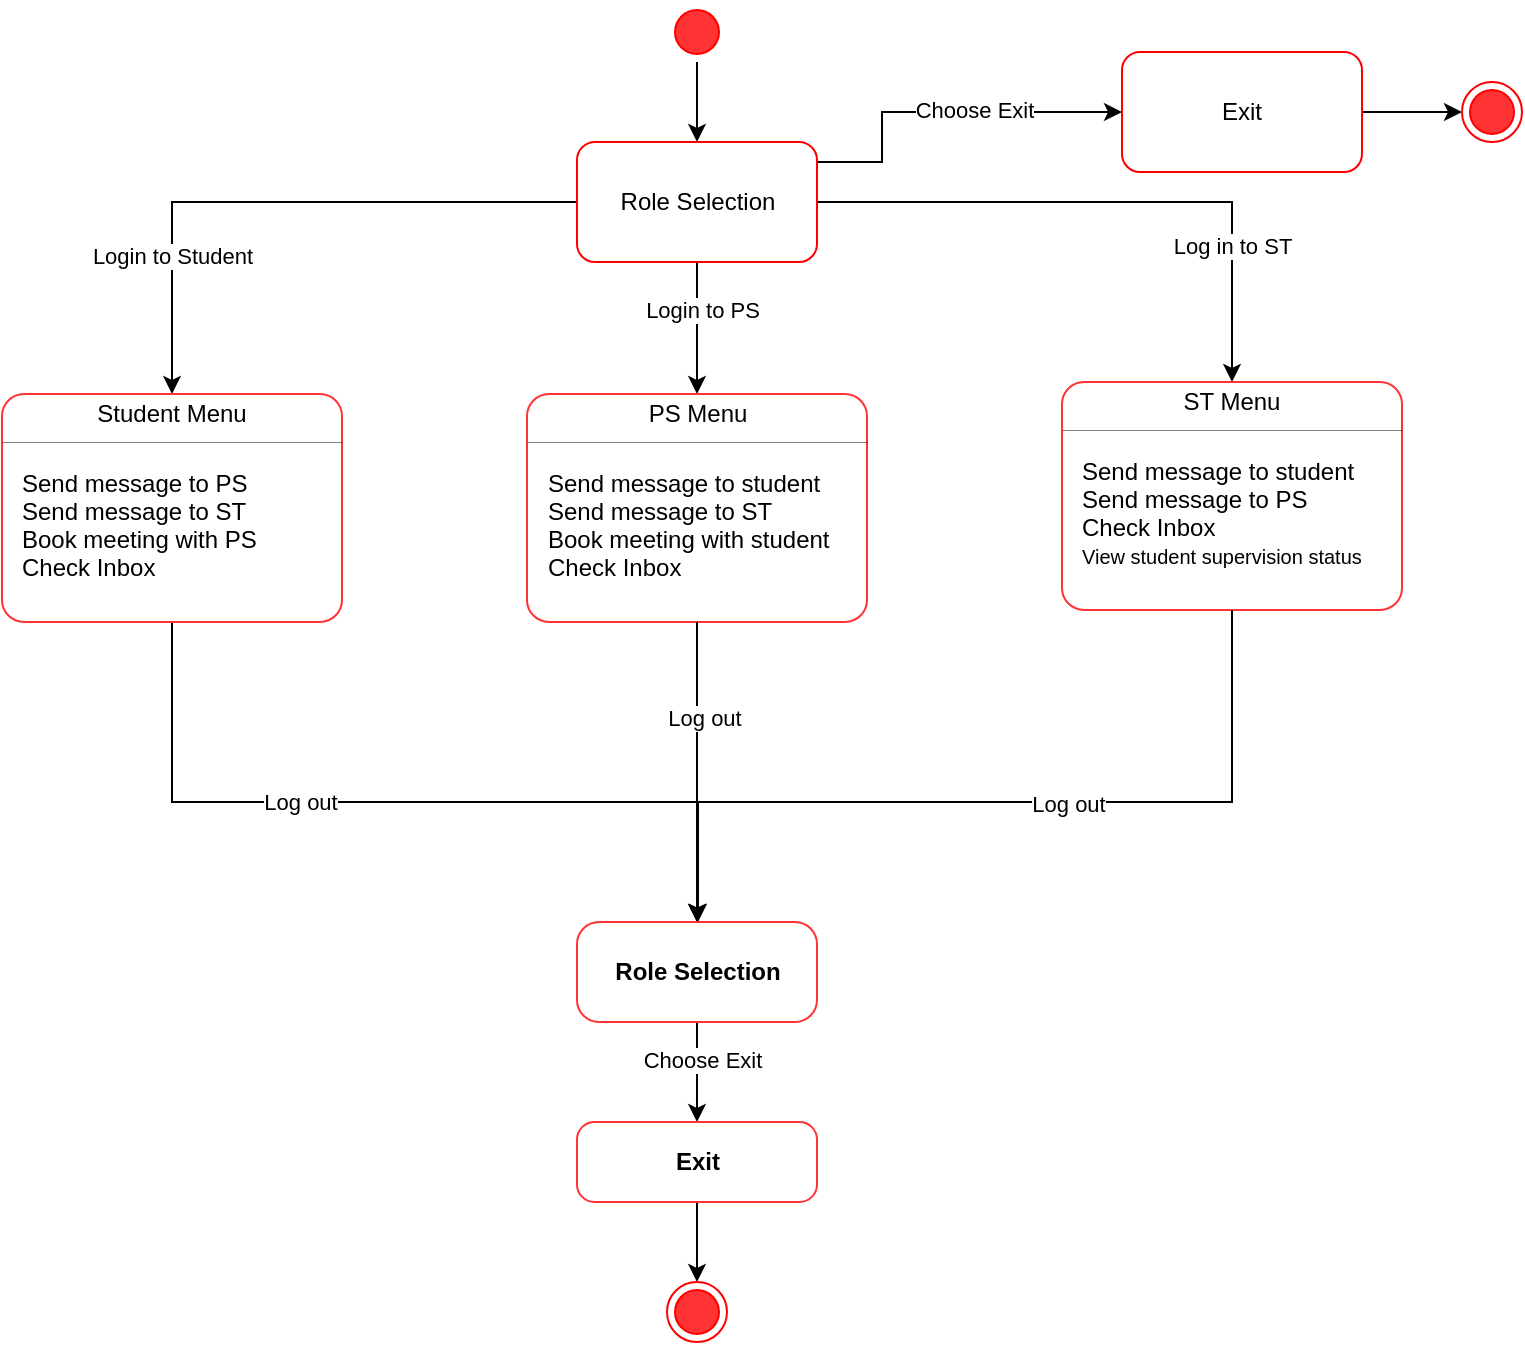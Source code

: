 <mxfile version="25.0.1">
  <diagram name="Page-1" id="2WJPUagvzhyku301FSlA">
    <mxGraphModel dx="1194" dy="535" grid="1" gridSize="10" guides="1" tooltips="1" connect="1" arrows="1" fold="1" page="1" pageScale="1" pageWidth="850" pageHeight="1100" math="0" shadow="0">
      <root>
        <mxCell id="0" />
        <mxCell id="1" parent="0" />
        <mxCell id="kcwCu-PbDwrAhVlw852H-23" value="" style="edgeStyle=orthogonalEdgeStyle;rounded=0;orthogonalLoop=1;jettySize=auto;html=1;" parent="1" source="kcwCu-PbDwrAhVlw852H-5" target="kcwCu-PbDwrAhVlw852H-22" edge="1">
          <mxGeometry relative="1" as="geometry" />
        </mxCell>
        <mxCell id="kcwCu-PbDwrAhVlw852H-5" value="" style="ellipse;html=1;shape=startState;fillColor=#FF3333;strokeColor=#ff0000;" parent="1" vertex="1">
          <mxGeometry x="352.5" y="10" width="30" height="30" as="geometry" />
        </mxCell>
        <mxCell id="kcwCu-PbDwrAhVlw852H-25" value="" style="edgeStyle=orthogonalEdgeStyle;rounded=0;orthogonalLoop=1;jettySize=auto;html=1;entryX=0.5;entryY=0;entryDx=0;entryDy=0;" parent="1" source="kcwCu-PbDwrAhVlw852H-22" target="kcwCu-PbDwrAhVlw852H-49" edge="1">
          <mxGeometry relative="1" as="geometry">
            <mxPoint x="210" y="180" as="targetPoint" />
          </mxGeometry>
        </mxCell>
        <mxCell id="kcwCu-PbDwrAhVlw852H-81" value="Login to Student" style="edgeLabel;html=1;align=center;verticalAlign=middle;resizable=0;points=[];" parent="kcwCu-PbDwrAhVlw852H-25" vertex="1" connectable="0">
          <mxGeometry x="0.531" relative="1" as="geometry">
            <mxPoint y="1" as="offset" />
          </mxGeometry>
        </mxCell>
        <mxCell id="kcwCu-PbDwrAhVlw852H-27" value="" style="edgeStyle=orthogonalEdgeStyle;rounded=0;orthogonalLoop=1;jettySize=auto;html=1;entryX=0.5;entryY=0;entryDx=0;entryDy=0;" parent="1" source="kcwCu-PbDwrAhVlw852H-22" target="kcwCu-PbDwrAhVlw852H-61" edge="1">
          <mxGeometry relative="1" as="geometry">
            <mxPoint x="367.5" y="180" as="targetPoint" />
          </mxGeometry>
        </mxCell>
        <mxCell id="kcwCu-PbDwrAhVlw852H-78" value="Login to PS" style="edgeLabel;html=1;align=center;verticalAlign=middle;resizable=0;points=[];" parent="kcwCu-PbDwrAhVlw852H-27" vertex="1" connectable="0">
          <mxGeometry x="-0.292" y="2" relative="1" as="geometry">
            <mxPoint as="offset" />
          </mxGeometry>
        </mxCell>
        <mxCell id="kcwCu-PbDwrAhVlw852H-34" value="" style="edgeStyle=orthogonalEdgeStyle;rounded=0;orthogonalLoop=1;jettySize=auto;html=1;entryX=0.5;entryY=0;entryDx=0;entryDy=0;" parent="1" source="kcwCu-PbDwrAhVlw852H-22" target="kcwCu-PbDwrAhVlw852H-70" edge="1">
          <mxGeometry x="0.004" relative="1" as="geometry">
            <mxPoint x="530" y="180" as="targetPoint" />
            <mxPoint as="offset" />
          </mxGeometry>
        </mxCell>
        <mxCell id="zp_hh6rIXvq5JmuqpKk7-2" value="Log in to ST" style="edgeLabel;html=1;align=center;verticalAlign=middle;resizable=0;points=[];" vertex="1" connectable="0" parent="kcwCu-PbDwrAhVlw852H-34">
          <mxGeometry x="0.536" relative="1" as="geometry">
            <mxPoint y="1" as="offset" />
          </mxGeometry>
        </mxCell>
        <mxCell id="kcwCu-PbDwrAhVlw852H-36" value="" style="edgeStyle=orthogonalEdgeStyle;rounded=0;orthogonalLoop=1;jettySize=auto;html=1;" parent="1" source="kcwCu-PbDwrAhVlw852H-22" target="kcwCu-PbDwrAhVlw852H-35" edge="1">
          <mxGeometry relative="1" as="geometry">
            <Array as="points">
              <mxPoint x="460" y="90" />
              <mxPoint x="460" y="65" />
            </Array>
          </mxGeometry>
        </mxCell>
        <mxCell id="zp_hh6rIXvq5JmuqpKk7-5" value="Choose Exit" style="edgeLabel;html=1;align=center;verticalAlign=middle;resizable=0;points=[];" vertex="1" connectable="0" parent="kcwCu-PbDwrAhVlw852H-36">
          <mxGeometry x="0.155" y="1" relative="1" as="geometry">
            <mxPoint x="1" as="offset" />
          </mxGeometry>
        </mxCell>
        <mxCell id="kcwCu-PbDwrAhVlw852H-22" value="Role Selection" style="rounded=1;whiteSpace=wrap;html=1;fillColor=#FFFFFF;strokeColor=#ff0000;" parent="1" vertex="1">
          <mxGeometry x="307.5" y="80" width="120" height="60" as="geometry" />
        </mxCell>
        <mxCell id="kcwCu-PbDwrAhVlw852H-41" value="" style="edgeStyle=orthogonalEdgeStyle;rounded=0;orthogonalLoop=1;jettySize=auto;html=1;entryX=0;entryY=0.5;entryDx=0;entryDy=0;" parent="1" source="kcwCu-PbDwrAhVlw852H-35" target="kcwCu-PbDwrAhVlw852H-92" edge="1">
          <mxGeometry relative="1" as="geometry">
            <mxPoint x="760" y="80" as="targetPoint" />
          </mxGeometry>
        </mxCell>
        <mxCell id="kcwCu-PbDwrAhVlw852H-35" value="Exit" style="rounded=1;whiteSpace=wrap;html=1;fillColor=#FFFFFF;strokeColor=#ff0000;" parent="1" vertex="1">
          <mxGeometry x="580" y="35" width="120" height="60" as="geometry" />
        </mxCell>
        <mxCell id="kcwCu-PbDwrAhVlw852H-85" value="" style="edgeStyle=orthogonalEdgeStyle;rounded=0;orthogonalLoop=1;jettySize=auto;html=1;entryX=0.5;entryY=0;entryDx=0;entryDy=0;" parent="1" source="kcwCu-PbDwrAhVlw852H-48" target="kcwCu-PbDwrAhVlw852H-90" edge="1">
          <mxGeometry relative="1" as="geometry">
            <mxPoint x="135" y="470" as="targetPoint" />
            <Array as="points">
              <mxPoint x="368" y="410" />
            </Array>
          </mxGeometry>
        </mxCell>
        <mxCell id="kcwCu-PbDwrAhVlw852H-102" value="Log out" style="edgeLabel;html=1;align=center;verticalAlign=middle;resizable=0;points=[];" parent="kcwCu-PbDwrAhVlw852H-85" vertex="1" connectable="0">
          <mxGeometry x="-0.253" relative="1" as="geometry">
            <mxPoint as="offset" />
          </mxGeometry>
        </mxCell>
        <mxCell id="kcwCu-PbDwrAhVlw852H-48" value="" style="fontStyle=1;align=center;verticalAlign=middle;childLayout=stackLayout;horizontal=1;horizontalStack=0;resizeParent=1;resizeParentMax=0;resizeLast=0;marginBottom=0;rounded=1;absoluteArcSize=1;arcSize=22;strokeColor=#FF3333;" parent="1" vertex="1">
          <mxGeometry x="20" y="206" width="170" height="114" as="geometry" />
        </mxCell>
        <mxCell id="kcwCu-PbDwrAhVlw852H-49" value="Student Menu" style="html=1;align=center;spacing=0;verticalAlign=middle;strokeColor=none;fillColor=none;whiteSpace=wrap;" parent="kcwCu-PbDwrAhVlw852H-48" vertex="1">
          <mxGeometry width="170" height="20" as="geometry" />
        </mxCell>
        <mxCell id="kcwCu-PbDwrAhVlw852H-50" value="" style="line;strokeWidth=0.25;fillColor=none;align=left;verticalAlign=middle;spacingTop=-1;spacingLeft=3;spacingRight=3;rotatable=0;labelPosition=right;points=[];portConstraint=eastwest;" parent="kcwCu-PbDwrAhVlw852H-48" vertex="1">
          <mxGeometry y="20" width="170" height="8" as="geometry" />
        </mxCell>
        <mxCell id="kcwCu-PbDwrAhVlw852H-51" value="" style="html=1;align=left;spacing=0;spacingLeft=10;verticalAlign=middle;strokeColor=none;fillColor=none;whiteSpace=wrap;" parent="kcwCu-PbDwrAhVlw852H-48" vertex="1">
          <mxGeometry y="28" width="170" height="10" as="geometry" />
        </mxCell>
        <mxCell id="kcwCu-PbDwrAhVlw852H-52" value="Send message to PS" style="html=1;align=left;spacing=0;spacingLeft=10;verticalAlign=middle;strokeColor=none;fillColor=none;whiteSpace=wrap;" parent="kcwCu-PbDwrAhVlw852H-48" vertex="1">
          <mxGeometry y="38" width="170" height="14" as="geometry" />
        </mxCell>
        <mxCell id="kcwCu-PbDwrAhVlw852H-53" value="Send message to ST" style="html=1;align=left;spacing=0;spacingLeft=10;verticalAlign=middle;strokeColor=none;fillColor=none;whiteSpace=wrap;" parent="kcwCu-PbDwrAhVlw852H-48" vertex="1">
          <mxGeometry y="52" width="170" height="14" as="geometry" />
        </mxCell>
        <mxCell id="kcwCu-PbDwrAhVlw852H-54" value="Book meeting with PS" style="html=1;align=left;spacingLeft=10;spacing=0;verticalAlign=middle;strokeColor=none;fillColor=none;whiteSpace=wrap;" parent="kcwCu-PbDwrAhVlw852H-48" vertex="1">
          <mxGeometry y="66" width="170" height="14" as="geometry" />
        </mxCell>
        <mxCell id="kcwCu-PbDwrAhVlw852H-59" value="Check Inbox" style="html=1;align=left;spacingLeft=10;spacing=0;verticalAlign=middle;strokeColor=none;fillColor=none;whiteSpace=wrap;" parent="kcwCu-PbDwrAhVlw852H-48" vertex="1">
          <mxGeometry y="80" width="170" height="14" as="geometry" />
        </mxCell>
        <mxCell id="kcwCu-PbDwrAhVlw852H-55" value="" style="html=1;align=left;spacing=0;spacingLeft=10;verticalAlign=middle;strokeColor=none;fillColor=none;whiteSpace=wrap;" parent="kcwCu-PbDwrAhVlw852H-48" vertex="1">
          <mxGeometry y="94" width="170" height="20" as="geometry" />
        </mxCell>
        <mxCell id="kcwCu-PbDwrAhVlw852H-60" value="" style="fontStyle=1;align=center;verticalAlign=middle;childLayout=stackLayout;horizontal=1;horizontalStack=0;resizeParent=1;resizeParentMax=0;resizeLast=0;marginBottom=0;rounded=1;absoluteArcSize=1;arcSize=22;strokeColor=#FF3333;" parent="1" vertex="1">
          <mxGeometry x="282.5" y="206" width="170" height="114" as="geometry" />
        </mxCell>
        <mxCell id="kcwCu-PbDwrAhVlw852H-61" value="PS Menu" style="html=1;align=center;spacing=0;verticalAlign=middle;strokeColor=none;fillColor=none;whiteSpace=wrap;" parent="kcwCu-PbDwrAhVlw852H-60" vertex="1">
          <mxGeometry width="170" height="20" as="geometry" />
        </mxCell>
        <mxCell id="kcwCu-PbDwrAhVlw852H-62" value="" style="line;strokeWidth=0.25;fillColor=none;align=left;verticalAlign=middle;spacingTop=-1;spacingLeft=3;spacingRight=3;rotatable=0;labelPosition=right;points=[];portConstraint=eastwest;" parent="kcwCu-PbDwrAhVlw852H-60" vertex="1">
          <mxGeometry y="20" width="170" height="8" as="geometry" />
        </mxCell>
        <mxCell id="kcwCu-PbDwrAhVlw852H-63" value="" style="html=1;align=left;spacing=0;spacingLeft=10;verticalAlign=middle;strokeColor=none;fillColor=none;whiteSpace=wrap;" parent="kcwCu-PbDwrAhVlw852H-60" vertex="1">
          <mxGeometry y="28" width="170" height="10" as="geometry" />
        </mxCell>
        <mxCell id="kcwCu-PbDwrAhVlw852H-64" value="Send message to student" style="html=1;align=left;spacing=0;spacingLeft=10;verticalAlign=middle;strokeColor=none;fillColor=none;whiteSpace=wrap;" parent="kcwCu-PbDwrAhVlw852H-60" vertex="1">
          <mxGeometry y="38" width="170" height="14" as="geometry" />
        </mxCell>
        <mxCell id="kcwCu-PbDwrAhVlw852H-65" value="Send message to ST" style="html=1;align=left;spacing=0;spacingLeft=10;verticalAlign=middle;strokeColor=none;fillColor=none;whiteSpace=wrap;" parent="kcwCu-PbDwrAhVlw852H-60" vertex="1">
          <mxGeometry y="52" width="170" height="14" as="geometry" />
        </mxCell>
        <mxCell id="kcwCu-PbDwrAhVlw852H-66" value="Book meeting with student" style="html=1;align=left;spacingLeft=10;spacing=0;verticalAlign=middle;strokeColor=none;fillColor=none;whiteSpace=wrap;" parent="kcwCu-PbDwrAhVlw852H-60" vertex="1">
          <mxGeometry y="66" width="170" height="14" as="geometry" />
        </mxCell>
        <mxCell id="kcwCu-PbDwrAhVlw852H-67" value="Check Inbox" style="html=1;align=left;spacingLeft=10;spacing=0;verticalAlign=middle;strokeColor=none;fillColor=none;whiteSpace=wrap;" parent="kcwCu-PbDwrAhVlw852H-60" vertex="1">
          <mxGeometry y="80" width="170" height="14" as="geometry" />
        </mxCell>
        <mxCell id="kcwCu-PbDwrAhVlw852H-68" value="" style="html=1;align=left;spacing=0;spacingLeft=10;verticalAlign=middle;strokeColor=none;fillColor=none;whiteSpace=wrap;" parent="kcwCu-PbDwrAhVlw852H-60" vertex="1">
          <mxGeometry y="94" width="170" height="20" as="geometry" />
        </mxCell>
        <mxCell id="kcwCu-PbDwrAhVlw852H-69" value="" style="fontStyle=1;align=center;verticalAlign=middle;childLayout=stackLayout;horizontal=1;horizontalStack=0;resizeParent=1;resizeParentMax=0;resizeLast=0;marginBottom=0;rounded=1;absoluteArcSize=1;arcSize=22;strokeColor=#FF3333;" parent="1" vertex="1">
          <mxGeometry x="550" y="200" width="170" height="114" as="geometry" />
        </mxCell>
        <mxCell id="kcwCu-PbDwrAhVlw852H-70" value="ST Menu" style="html=1;align=center;spacing=0;verticalAlign=middle;strokeColor=none;fillColor=none;whiteSpace=wrap;" parent="kcwCu-PbDwrAhVlw852H-69" vertex="1">
          <mxGeometry width="170" height="20" as="geometry" />
        </mxCell>
        <mxCell id="kcwCu-PbDwrAhVlw852H-71" value="" style="line;strokeWidth=0.25;fillColor=none;align=left;verticalAlign=middle;spacingTop=-1;spacingLeft=3;spacingRight=3;rotatable=0;labelPosition=right;points=[];portConstraint=eastwest;" parent="kcwCu-PbDwrAhVlw852H-69" vertex="1">
          <mxGeometry y="20" width="170" height="8" as="geometry" />
        </mxCell>
        <mxCell id="kcwCu-PbDwrAhVlw852H-72" value="" style="html=1;align=left;spacing=0;spacingLeft=10;verticalAlign=middle;strokeColor=none;fillColor=none;whiteSpace=wrap;" parent="kcwCu-PbDwrAhVlw852H-69" vertex="1">
          <mxGeometry y="28" width="170" height="10" as="geometry" />
        </mxCell>
        <mxCell id="kcwCu-PbDwrAhVlw852H-73" value="Send message to student" style="html=1;align=left;spacing=0;spacingLeft=10;verticalAlign=middle;strokeColor=none;fillColor=none;whiteSpace=wrap;" parent="kcwCu-PbDwrAhVlw852H-69" vertex="1">
          <mxGeometry y="38" width="170" height="14" as="geometry" />
        </mxCell>
        <mxCell id="kcwCu-PbDwrAhVlw852H-74" value="Send message to PS" style="html=1;align=left;spacing=0;spacingLeft=10;verticalAlign=middle;strokeColor=none;fillColor=none;whiteSpace=wrap;" parent="kcwCu-PbDwrAhVlw852H-69" vertex="1">
          <mxGeometry y="52" width="170" height="14" as="geometry" />
        </mxCell>
        <mxCell id="kcwCu-PbDwrAhVlw852H-75" value="Check Inbox" style="html=1;align=left;spacingLeft=10;spacing=0;verticalAlign=middle;strokeColor=none;fillColor=none;whiteSpace=wrap;" parent="kcwCu-PbDwrAhVlw852H-69" vertex="1">
          <mxGeometry y="66" width="170" height="14" as="geometry" />
        </mxCell>
        <mxCell id="kcwCu-PbDwrAhVlw852H-76" value="&lt;font style=&quot;font-size: 10px;&quot;&gt;View student supervision status&lt;/font&gt;" style="html=1;align=left;spacingLeft=10;spacing=0;verticalAlign=middle;strokeColor=none;fillColor=none;whiteSpace=wrap;" parent="kcwCu-PbDwrAhVlw852H-69" vertex="1">
          <mxGeometry y="80" width="170" height="14" as="geometry" />
        </mxCell>
        <mxCell id="kcwCu-PbDwrAhVlw852H-77" value="" style="html=1;align=left;spacing=0;spacingLeft=10;verticalAlign=middle;strokeColor=none;fillColor=none;whiteSpace=wrap;" parent="kcwCu-PbDwrAhVlw852H-69" vertex="1">
          <mxGeometry y="94" width="170" height="20" as="geometry" />
        </mxCell>
        <mxCell id="kcwCu-PbDwrAhVlw852H-89" style="edgeStyle=orthogonalEdgeStyle;rounded=0;orthogonalLoop=1;jettySize=auto;html=1;entryX=0.5;entryY=0;entryDx=0;entryDy=0;" parent="1" source="kcwCu-PbDwrAhVlw852H-68" target="kcwCu-PbDwrAhVlw852H-90" edge="1">
          <mxGeometry relative="1" as="geometry">
            <mxPoint x="367.5" y="470" as="targetPoint" />
          </mxGeometry>
        </mxCell>
        <mxCell id="zp_hh6rIXvq5JmuqpKk7-1" value="Log out" style="edgeLabel;html=1;align=center;verticalAlign=middle;resizable=0;points=[];" vertex="1" connectable="0" parent="kcwCu-PbDwrAhVlw852H-89">
          <mxGeometry x="-0.36" y="3" relative="1" as="geometry">
            <mxPoint as="offset" />
          </mxGeometry>
        </mxCell>
        <mxCell id="kcwCu-PbDwrAhVlw852H-96" style="edgeStyle=orthogonalEdgeStyle;rounded=0;orthogonalLoop=1;jettySize=auto;html=1;entryX=0.5;entryY=0;entryDx=0;entryDy=0;" parent="1" source="kcwCu-PbDwrAhVlw852H-90" target="kcwCu-PbDwrAhVlw852H-98" edge="1">
          <mxGeometry relative="1" as="geometry">
            <mxPoint x="368" y="560" as="targetPoint" />
          </mxGeometry>
        </mxCell>
        <mxCell id="zp_hh6rIXvq5JmuqpKk7-6" value="Choose Exit" style="edgeLabel;html=1;align=center;verticalAlign=middle;resizable=0;points=[];" vertex="1" connectable="0" parent="kcwCu-PbDwrAhVlw852H-96">
          <mxGeometry x="-0.24" y="2" relative="1" as="geometry">
            <mxPoint as="offset" />
          </mxGeometry>
        </mxCell>
        <mxCell id="kcwCu-PbDwrAhVlw852H-90" value="Role Selection" style="whiteSpace=wrap;html=1;strokeColor=#FF3333;fontStyle=1;rounded=1;arcSize=22;" parent="1" vertex="1">
          <mxGeometry x="307.5" y="470" width="120" height="50" as="geometry" />
        </mxCell>
        <mxCell id="kcwCu-PbDwrAhVlw852H-92" value="" style="ellipse;html=1;shape=endState;fillColor=#FF3333;strokeColor=#ff0000;" parent="1" vertex="1">
          <mxGeometry x="750" y="50" width="30" height="30" as="geometry" />
        </mxCell>
        <mxCell id="kcwCu-PbDwrAhVlw852H-97" style="edgeStyle=orthogonalEdgeStyle;rounded=0;orthogonalLoop=1;jettySize=auto;html=1;exitX=0.5;exitY=1;exitDx=0;exitDy=0;" parent="1" source="kcwCu-PbDwrAhVlw852H-77" target="kcwCu-PbDwrAhVlw852H-90" edge="1">
          <mxGeometry relative="1" as="geometry">
            <Array as="points">
              <mxPoint x="635" y="410" />
              <mxPoint x="368" y="410" />
            </Array>
          </mxGeometry>
        </mxCell>
        <mxCell id="kcwCu-PbDwrAhVlw852H-104" value="Log out" style="edgeLabel;html=1;align=center;verticalAlign=middle;resizable=0;points=[];" parent="kcwCu-PbDwrAhVlw852H-97" vertex="1" connectable="0">
          <mxGeometry x="-0.155" y="1" relative="1" as="geometry">
            <mxPoint as="offset" />
          </mxGeometry>
        </mxCell>
        <mxCell id="kcwCu-PbDwrAhVlw852H-101" style="edgeStyle=orthogonalEdgeStyle;rounded=0;orthogonalLoop=1;jettySize=auto;html=1;entryX=0.5;entryY=0;entryDx=0;entryDy=0;" parent="1" source="kcwCu-PbDwrAhVlw852H-98" target="kcwCu-PbDwrAhVlw852H-100" edge="1">
          <mxGeometry relative="1" as="geometry" />
        </mxCell>
        <mxCell id="kcwCu-PbDwrAhVlw852H-98" value="Exit" style="whiteSpace=wrap;html=1;strokeColor=#FF3333;fontStyle=1;rounded=1;arcSize=22;" parent="1" vertex="1">
          <mxGeometry x="307.5" y="570" width="120" height="40" as="geometry" />
        </mxCell>
        <mxCell id="kcwCu-PbDwrAhVlw852H-100" value="" style="ellipse;html=1;shape=endState;fillColor=#FF3333;strokeColor=#ff0000;" parent="1" vertex="1">
          <mxGeometry x="352.5" y="650" width="30" height="30" as="geometry" />
        </mxCell>
      </root>
    </mxGraphModel>
  </diagram>
</mxfile>
